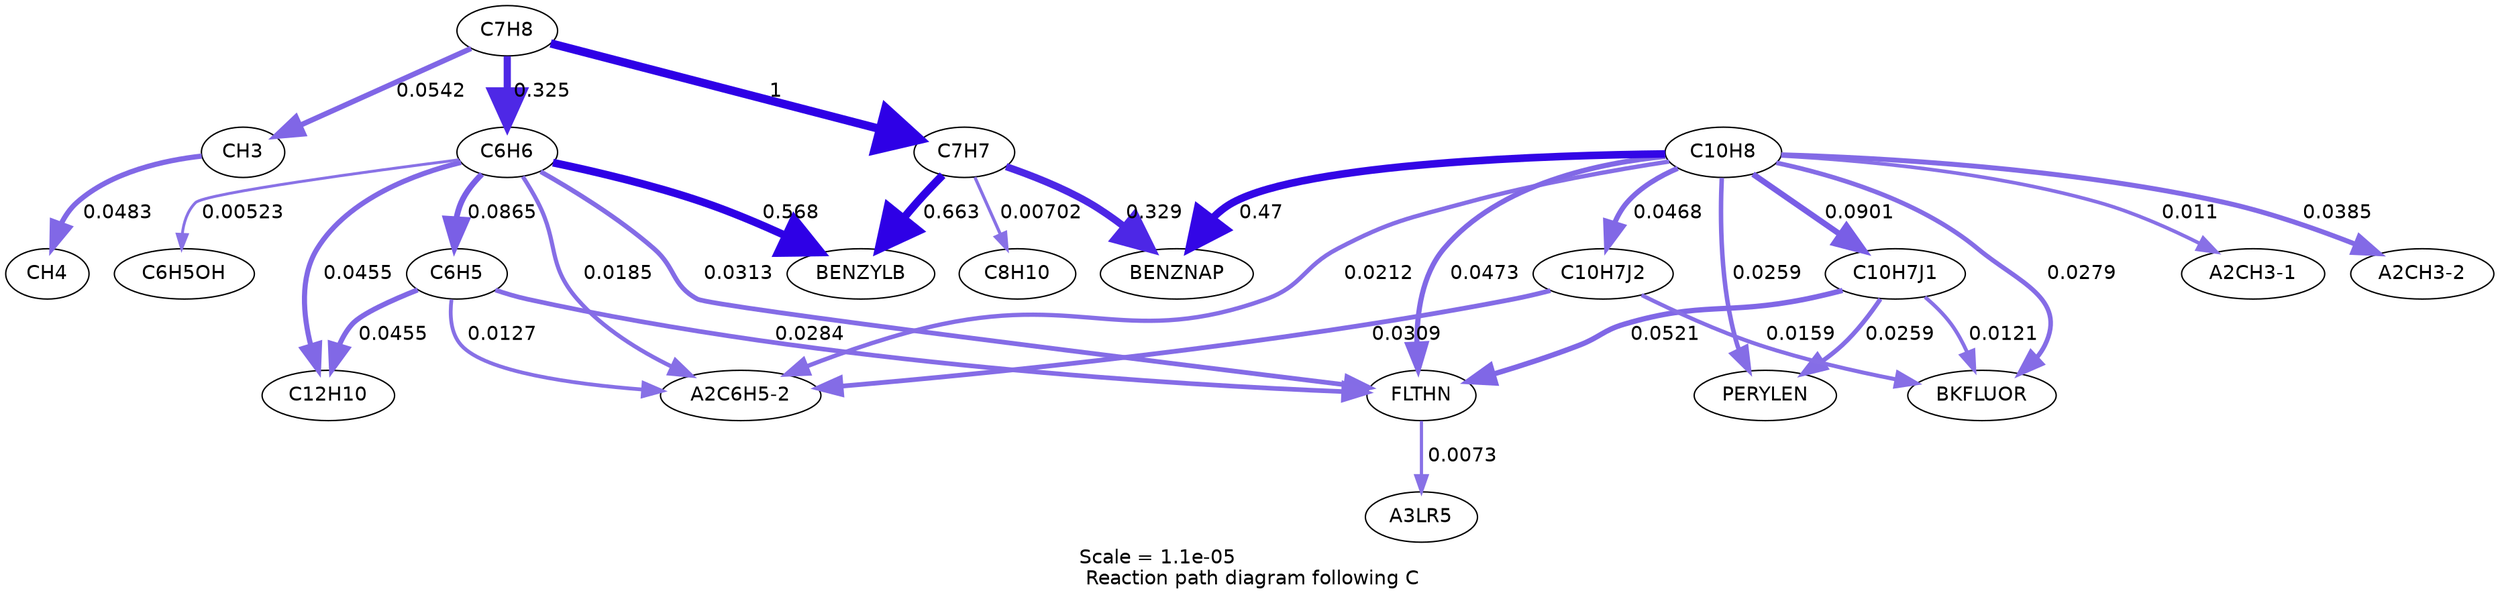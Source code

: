 digraph reaction_paths {
center=1;
s6 -> s7[fontname="Helvetica", style="setlinewidth(3.71)", arrowsize=1.86, color="0.7, 0.548, 0.9"
, label=" 0.0483"];
s96 -> s6[fontname="Helvetica", style="setlinewidth(3.8)", arrowsize=1.9, color="0.7, 0.554, 0.9"
, label=" 0.0542"];
s85 -> s83[fontname="Helvetica", style="setlinewidth(4.15)", arrowsize=2.08, color="0.7, 0.586, 0.9"
, label=" 0.0865"];
s83 -> s148[fontname="Helvetica", style="setlinewidth(3.67)", arrowsize=1.83, color="0.7, 0.545, 0.9"
, label=" 0.0455"];
s83 -> s196[fontname="Helvetica", style="setlinewidth(2.71)", arrowsize=1.35, color="0.7, 0.513, 0.9"
, label=" 0.0127"];
s83 -> s197[fontname="Helvetica", style="setlinewidth(3.31)", arrowsize=1.66, color="0.7, 0.528, 0.9"
, label=" 0.0284"];
s85 -> s99[fontname="Helvetica", style="setlinewidth(2.03)", arrowsize=1.02, color="0.7, 0.505, 0.9"
, label=" 0.00523"];
s96 -> s85[fontname="Helvetica", style="setlinewidth(5.15)", arrowsize=2.58, color="0.7, 0.825, 0.9"
, label=" 0.325"];
s85 -> s148[fontname="Helvetica", style="setlinewidth(3.67)", arrowsize=1.83, color="0.7, 0.545, 0.9"
, label=" 0.0455"];
s85 -> s152[fontname="Helvetica", style="setlinewidth(5.57)", arrowsize=2.79, color="0.7, 1.07, 0.9"
, label=" 0.568"];
s85 -> s196[fontname="Helvetica", style="setlinewidth(2.99)", arrowsize=1.49, color="0.7, 0.519, 0.9"
, label=" 0.0185"];
s85 -> s197[fontname="Helvetica", style="setlinewidth(3.38)", arrowsize=1.69, color="0.7, 0.531, 0.9"
, label=" 0.0313"];
s122 -> s120[fontname="Helvetica", style="setlinewidth(4.18)", arrowsize=2.09, color="0.7, 0.59, 0.9"
, label=" 0.0901"];
s120 -> s239[fontname="Helvetica", style="setlinewidth(2.67)", arrowsize=1.33, color="0.7, 0.512, 0.9"
, label=" 0.0121"];
s120 -> s197[fontname="Helvetica", style="setlinewidth(3.77)", arrowsize=1.89, color="0.7, 0.552, 0.9"
, label=" 0.0521"];
s120 -> s237[fontname="Helvetica", style="setlinewidth(3.24)", arrowsize=1.62, color="0.7, 0.526, 0.9"
, label=" 0.0259"];
s122 -> s121[fontname="Helvetica", style="setlinewidth(3.69)", arrowsize=1.84, color="0.7, 0.547, 0.9"
, label=" 0.0468"];
s122 -> s125[fontname="Helvetica", style="setlinewidth(2.59)", arrowsize=1.3, color="0.7, 0.511, 0.9"
, label=" 0.011"];
s122 -> s126[fontname="Helvetica", style="setlinewidth(3.54)", arrowsize=1.77, color="0.7, 0.538, 0.9"
, label=" 0.0385"];
s122 -> s239[fontname="Helvetica", style="setlinewidth(3.3)", arrowsize=1.65, color="0.7, 0.528, 0.9"
, label=" 0.0279"];
s122 -> s203[fontname="Helvetica", style="setlinewidth(5.43)", arrowsize=2.71, color="0.7, 0.97, 0.9"
, label=" 0.47"];
s122 -> s196[fontname="Helvetica", style="setlinewidth(3.09)", arrowsize=1.55, color="0.7, 0.521, 0.9"
, label=" 0.0212"];
s122 -> s197[fontname="Helvetica", style="setlinewidth(3.7)", arrowsize=1.85, color="0.7, 0.547, 0.9"
, label=" 0.0473"];
s122 -> s237[fontname="Helvetica", style="setlinewidth(3.24)", arrowsize=1.62, color="0.7, 0.526, 0.9"
, label=" 0.0259"];
s121 -> s239[fontname="Helvetica", style="setlinewidth(2.87)", arrowsize=1.44, color="0.7, 0.516, 0.9"
, label=" 0.0159"];
s121 -> s196[fontname="Helvetica", style="setlinewidth(3.38)", arrowsize=1.69, color="0.7, 0.531, 0.9"
, label=" 0.0309"];
s96 -> s95[fontname="Helvetica", style="setlinewidth(6)", arrowsize=3, color="0.7, 1.5, 0.9"
, label=" 1"];
s95 -> s106[fontname="Helvetica", style="setlinewidth(2.26)", arrowsize=1.13, color="0.7, 0.507, 0.9"
, label=" 0.00702"];
s95 -> s203[fontname="Helvetica", style="setlinewidth(5.16)", arrowsize=2.58, color="0.7, 0.829, 0.9"
, label=" 0.329"];
s95 -> s152[fontname="Helvetica", style="setlinewidth(5.69)", arrowsize=2.84, color="0.7, 1.16, 0.9"
, label=" 0.663"];
s197 -> s199[fontname="Helvetica", style="setlinewidth(2.29)", arrowsize=1.14, color="0.7, 0.507, 0.9"
, label=" 0.0073"];
s6 [ fontname="Helvetica", label="CH3"];
s7 [ fontname="Helvetica", label="CH4"];
s83 [ fontname="Helvetica", label="C6H5"];
s85 [ fontname="Helvetica", label="C6H6"];
s95 [ fontname="Helvetica", label="C7H7"];
s96 [ fontname="Helvetica", label="C7H8"];
s99 [ fontname="Helvetica", label="C6H5OH"];
s106 [ fontname="Helvetica", label="C8H10"];
s120 [ fontname="Helvetica", label="C10H7J1"];
s121 [ fontname="Helvetica", label="C10H7J2"];
s122 [ fontname="Helvetica", label="C10H8"];
s125 [ fontname="Helvetica", label="A2CH3-1"];
s126 [ fontname="Helvetica", label="A2CH3-2"];
s148 [ fontname="Helvetica", label="C12H10"];
s152 [ fontname="Helvetica", label="BENZYLB"];
s196 [ fontname="Helvetica", label="A2C6H5-2"];
s197 [ fontname="Helvetica", label="FLTHN"];
s199 [ fontname="Helvetica", label="A3LR5"];
s203 [ fontname="Helvetica", label="BENZNAP"];
s237 [ fontname="Helvetica", label="PERYLEN"];
s239 [ fontname="Helvetica", label="BKFLUOR"];
 label = "Scale = 1.1e-05\l Reaction path diagram following C";
 fontname = "Helvetica";
}
